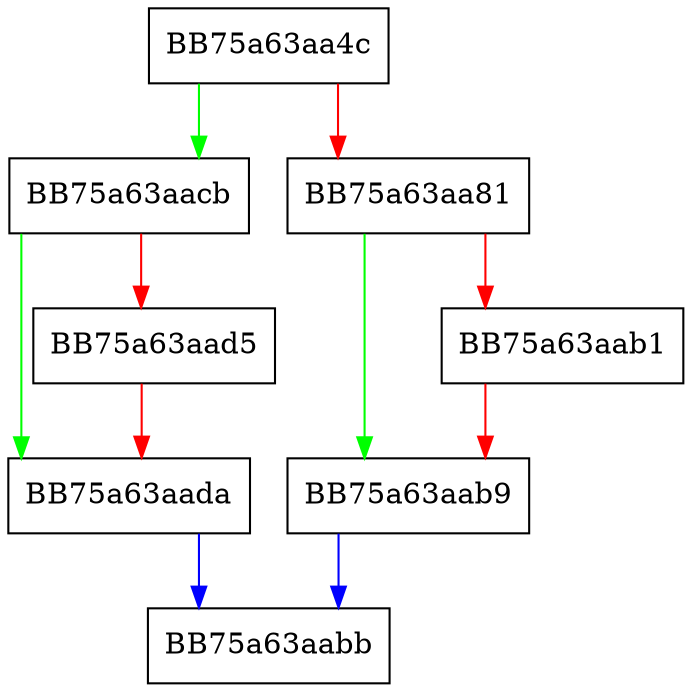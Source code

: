 digraph AddBehavior {
  node [shape="box"];
  graph [splines=ortho];
  BB75a63aa4c -> BB75a63aacb [color="green"];
  BB75a63aa4c -> BB75a63aa81 [color="red"];
  BB75a63aa81 -> BB75a63aab9 [color="green"];
  BB75a63aa81 -> BB75a63aab1 [color="red"];
  BB75a63aab1 -> BB75a63aab9 [color="red"];
  BB75a63aab9 -> BB75a63aabb [color="blue"];
  BB75a63aacb -> BB75a63aada [color="green"];
  BB75a63aacb -> BB75a63aad5 [color="red"];
  BB75a63aad5 -> BB75a63aada [color="red"];
  BB75a63aada -> BB75a63aabb [color="blue"];
}